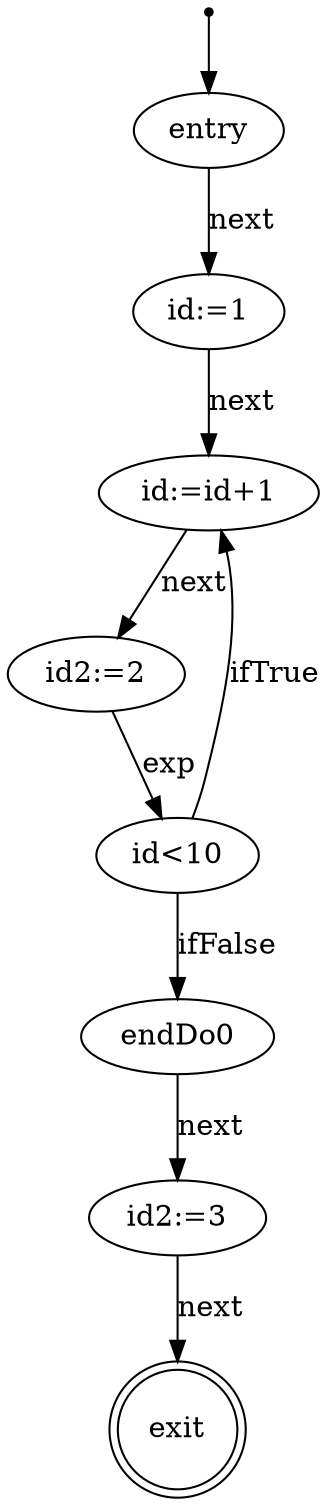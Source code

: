 digraph{
	inic[shape=point];

	entry[label="entry"]
	n0[label="id:=1"]
	n1[label="id:=id+1"]
	n2[label="id2:=2"]
	n3[label="id<10"]
	n4[label="endDo0"]
	n5[label="id2:=3"]
	exit[label="exit"]

	inic->entry;
	entry->n0 [label="next"];
	n0->n1 [label="next"];
	n1->n2 [label="next"];
	n2->n3 [label="exp"];
	n3->n4 [label="ifFalse"];
	n3->n1 [label="ifTrue"];
	n4->n5 [label="next"];
	n5->exit [label="next"];
	exit[shape=doublecircle];
}